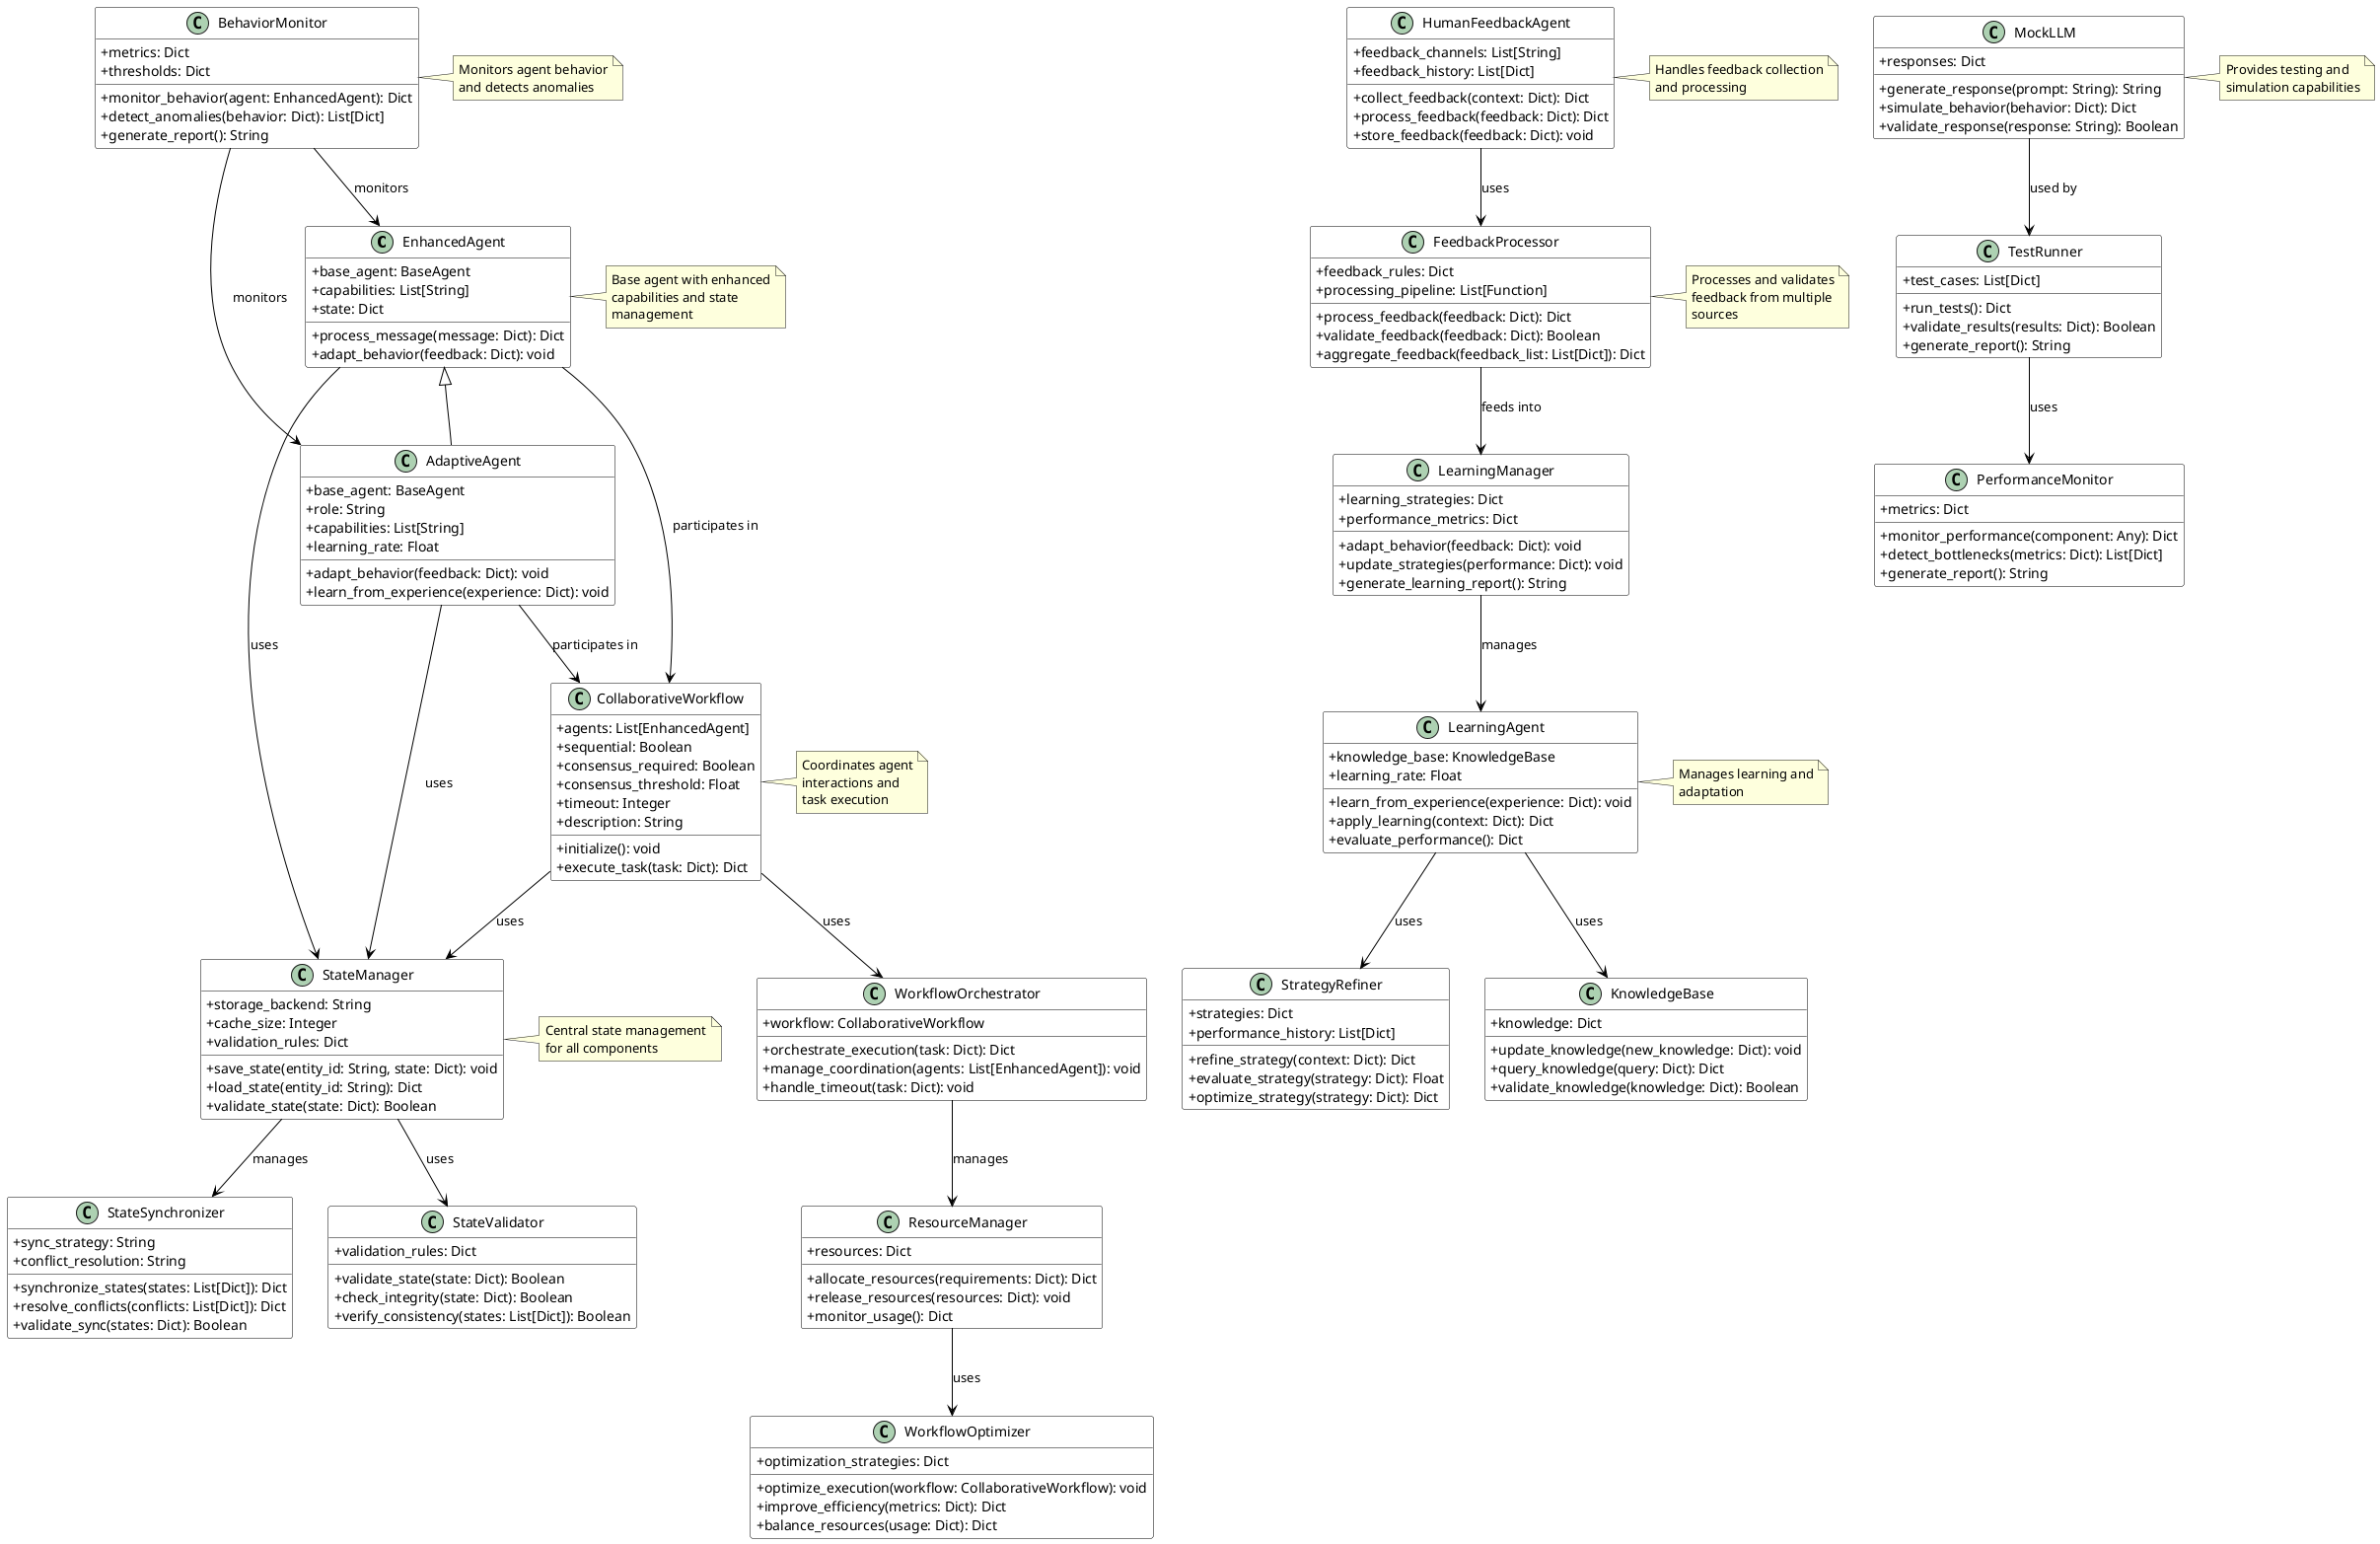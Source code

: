 @startuml Architecture Class Diagram

' Style
skinparam classAttributeIconSize 0
skinparam class {
    BackgroundColor White
    ArrowColor Black
    BorderColor Black
}

' Agent System Components
class EnhancedAgent {
    + base_agent: BaseAgent
    + capabilities: List[String]
    + state: Dict
    + process_message(message: Dict): Dict
    + adapt_behavior(feedback: Dict): void
}

class AdaptiveAgent {
    + base_agent: BaseAgent
    + role: String
    + capabilities: List[String]
    + learning_rate: Float
    + adapt_behavior(feedback: Dict): void
    + learn_from_experience(experience: Dict): void
}

class BehaviorMonitor {
    + metrics: Dict
    + thresholds: Dict
    + monitor_behavior(agent: EnhancedAgent): Dict
    + detect_anomalies(behavior: Dict): List[Dict]
    + generate_report(): String
}

' Human Feedback Components
class HumanFeedbackAgent {
    + feedback_channels: List[String]
    + feedback_history: List[Dict]
    + collect_feedback(context: Dict): Dict
    + process_feedback(feedback: Dict): Dict
    + store_feedback(feedback: Dict): void
}

class FeedbackProcessor {
    + feedback_rules: Dict
    + processing_pipeline: List[Function]
    + process_feedback(feedback: Dict): Dict
    + validate_feedback(feedback: Dict): Boolean
    + aggregate_feedback(feedback_list: List[Dict]): Dict
}

class LearningManager {
    + learning_strategies: Dict
    + performance_metrics: Dict
    + adapt_behavior(feedback: Dict): void
    + update_strategies(performance: Dict): void
    + generate_learning_report(): String
}

' Learning and Adaptation Components
class LearningAgent {
    + knowledge_base: KnowledgeBase
    + learning_rate: Float
    + learn_from_experience(experience: Dict): void
    + apply_learning(context: Dict): Dict
    + evaluate_performance(): Dict
}

class StrategyRefiner {
    + strategies: Dict
    + performance_history: List[Dict]
    + refine_strategy(context: Dict): Dict
    + evaluate_strategy(strategy: Dict): Float
    + optimize_strategy(strategy: Dict): Dict
}

class KnowledgeBase {
    + knowledge: Dict
    + update_knowledge(new_knowledge: Dict): void
    + query_knowledge(query: Dict): Dict
    + validate_knowledge(knowledge: Dict): Boolean
}

' State Management Components
class StateManager {
    + storage_backend: String
    + cache_size: Integer
    + validation_rules: Dict
    + save_state(entity_id: String, state: Dict): void
    + load_state(entity_id: String): Dict
    + validate_state(state: Dict): Boolean
}

class StateSynchronizer {
    + sync_strategy: String
    + conflict_resolution: String
    + synchronize_states(states: List[Dict]): Dict
    + resolve_conflicts(conflicts: List[Dict]): Dict
    + validate_sync(states: Dict): Boolean
}

class StateValidator {
    + validation_rules: Dict
    + validate_state(state: Dict): Boolean
    + check_integrity(state: Dict): Boolean
    + verify_consistency(states: List[Dict]): Boolean
}

' Workflow Management Components
class CollaborativeWorkflow {
    + agents: List[EnhancedAgent]
    + sequential: Boolean
    + consensus_required: Boolean
    + consensus_threshold: Float
    + timeout: Integer
    + description: String
    + initialize(): void
    + execute_task(task: Dict): Dict
}

class WorkflowOrchestrator {
    + workflow: CollaborativeWorkflow
    + orchestrate_execution(task: Dict): Dict
    + manage_coordination(agents: List[EnhancedAgent]): void
    + handle_timeout(task: Dict): void
}

class ResourceManager {
    + resources: Dict
    + allocate_resources(requirements: Dict): Dict
    + release_resources(resources: Dict): void
    + monitor_usage(): Dict
}

class WorkflowOptimizer {
    + optimization_strategies: Dict
    + optimize_execution(workflow: CollaborativeWorkflow): void
    + improve_efficiency(metrics: Dict): Dict
    + balance_resources(usage: Dict): Dict
}

' Development Tools Components
class MockLLM {
    + responses: Dict
    + generate_response(prompt: String): String
    + simulate_behavior(behavior: Dict): Dict
    + validate_response(response: String): Boolean
}

class TestRunner {
    + test_cases: List[Dict]
    + run_tests(): Dict
    + validate_results(results: Dict): Boolean
    + generate_report(): String
}

class PerformanceMonitor {
    + metrics: Dict
    + monitor_performance(component: Any): Dict
    + detect_bottlenecks(metrics: Dict): List[Dict]
    + generate_report(): String
}

' Relationships
EnhancedAgent <|-- AdaptiveAgent

' Agent System Relationships
BehaviorMonitor --> EnhancedAgent : monitors
BehaviorMonitor --> AdaptiveAgent : monitors

' Feedback System Relationships
HumanFeedbackAgent --> FeedbackProcessor : uses
FeedbackProcessor --> LearningManager : feeds into
LearningManager --> LearningAgent : manages
LearningAgent --> KnowledgeBase : uses
LearningAgent --> StrategyRefiner : uses

' State Management Relationships
StateManager --> StateSynchronizer : manages
StateManager --> StateValidator : uses
EnhancedAgent --> StateManager : uses
AdaptiveAgent --> StateManager : uses
CollaborativeWorkflow --> StateManager : uses

' Workflow Relationships
CollaborativeWorkflow --> WorkflowOrchestrator : uses
WorkflowOrchestrator --> ResourceManager : manages
ResourceManager --> WorkflowOptimizer : uses
EnhancedAgent --> CollaborativeWorkflow : participates in
AdaptiveAgent --> CollaborativeWorkflow : participates in

' Development Tools Relationships
MockLLM --> TestRunner : used by
TestRunner --> PerformanceMonitor : uses

' Notes
note right of EnhancedAgent
  Base agent with enhanced
  capabilities and state
  management
end note

note right of BehaviorMonitor
  Monitors agent behavior
  and detects anomalies
end note

note right of HumanFeedbackAgent
  Handles feedback collection
  and processing
end note

note right of FeedbackProcessor
  Processes and validates
  feedback from multiple
  sources
end note

note right of LearningAgent
  Manages learning and
  adaptation
end note

note right of StateManager
  Central state management
  for all components
end note

note right of CollaborativeWorkflow
  Coordinates agent
  interactions and
  task execution
end note

note right of MockLLM
  Provides testing and
  simulation capabilities
end note

@enduml 